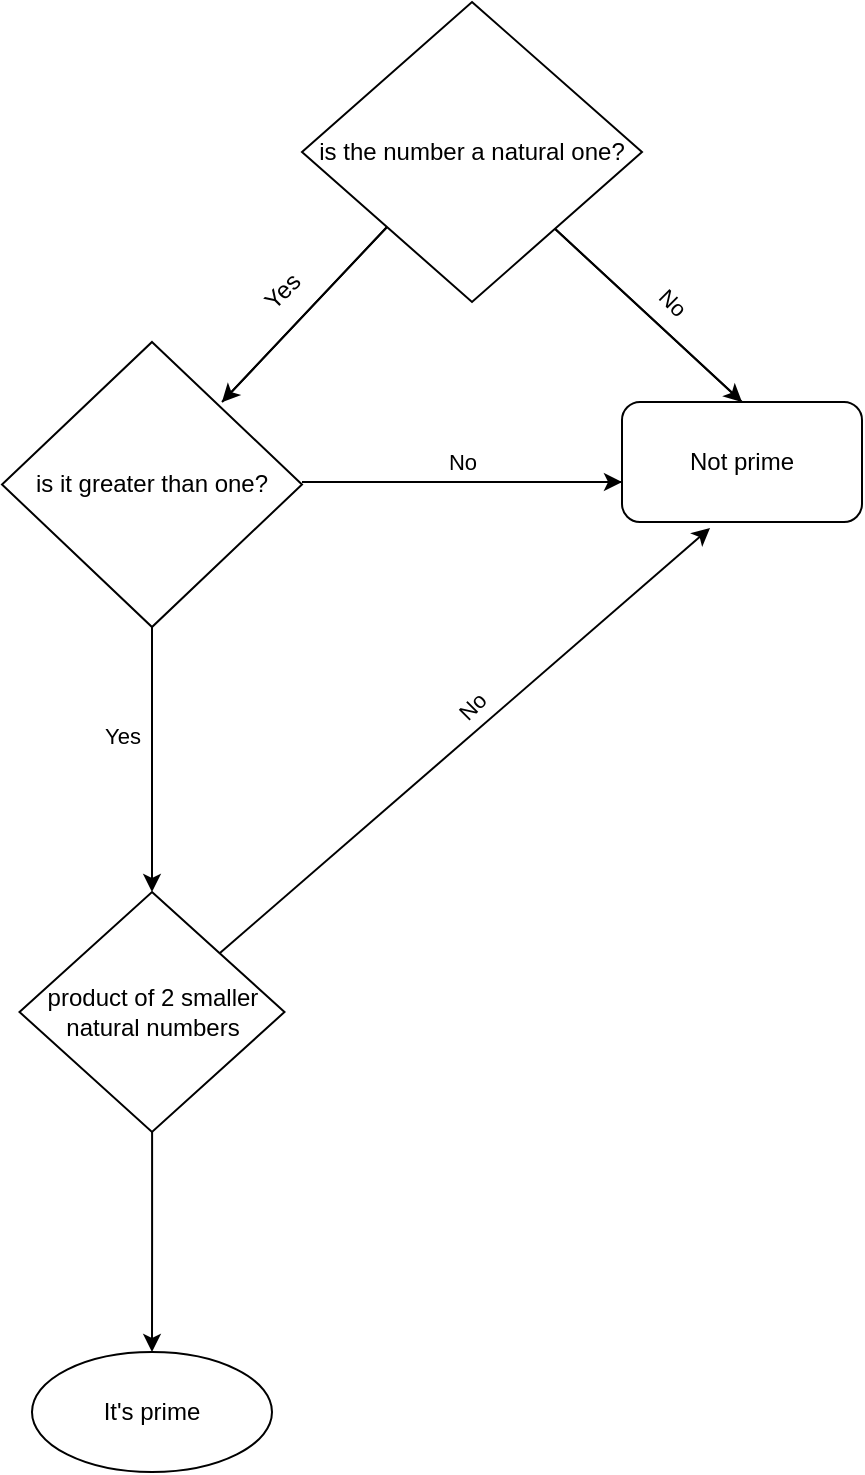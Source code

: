 <mxfile version="20.4.0" type="github"><diagram id="XPPdgJYo9q0lMawinPRk" name="Page-1"><mxGraphModel dx="1186" dy="725" grid="1" gridSize="10" guides="1" tooltips="1" connect="1" arrows="1" fold="1" page="1" pageScale="1" pageWidth="827" pageHeight="1169" math="0" shadow="0"><root><mxCell id="0"/><mxCell id="1" parent="0"/><mxCell id="4Aj5vZbFZ-yVHx2NTKZe-3" value="is the number a natural one?" style="rhombus;whiteSpace=wrap;html=1;" vertex="1" parent="1"><mxGeometry x="240" y="80" width="170" height="150" as="geometry"/></mxCell><mxCell id="4Aj5vZbFZ-yVHx2NTKZe-10" value="" style="edgeStyle=orthogonalEdgeStyle;rounded=0;orthogonalLoop=1;jettySize=auto;html=1;" edge="1" parent="1" source="4Aj5vZbFZ-yVHx2NTKZe-4" target="4Aj5vZbFZ-yVHx2NTKZe-9"><mxGeometry relative="1" as="geometry"><Array as="points"><mxPoint x="165" y="460"/><mxPoint x="165" y="460"/></Array></mxGeometry></mxCell><mxCell id="4Aj5vZbFZ-yVHx2NTKZe-23" value="Yes" style="edgeLabel;html=1;align=center;verticalAlign=middle;resizable=0;points=[];" vertex="1" connectable="0" parent="4Aj5vZbFZ-yVHx2NTKZe-10"><mxGeometry x="-0.344" y="-2" relative="1" as="geometry"><mxPoint x="-13" y="11" as="offset"/></mxGeometry></mxCell><mxCell id="4Aj5vZbFZ-yVHx2NTKZe-4" value="is it greater than one?" style="rhombus;whiteSpace=wrap;html=1;" vertex="1" parent="1"><mxGeometry x="90" y="250" width="150" height="142.5" as="geometry"/></mxCell><mxCell id="4Aj5vZbFZ-yVHx2NTKZe-5" value="" style="endArrow=none;html=1;rounded=0;entryX=0;entryY=1;entryDx=0;entryDy=0;exitX=0;exitY=1;exitDx=0;exitDy=0;" edge="1" parent="1" source="4Aj5vZbFZ-yVHx2NTKZe-3" target="4Aj5vZbFZ-yVHx2NTKZe-3"><mxGeometry width="50" height="50" relative="1" as="geometry"><mxPoint x="310" y="400" as="sourcePoint"/><mxPoint x="360" y="350" as="targetPoint"/><Array as="points"><mxPoint x="200" y="280"/></Array></mxGeometry></mxCell><mxCell id="4Aj5vZbFZ-yVHx2NTKZe-7" value="Not prime" style="rounded=1;whiteSpace=wrap;html=1;" vertex="1" parent="1"><mxGeometry x="400" y="280" width="120" height="60" as="geometry"/></mxCell><mxCell id="4Aj5vZbFZ-yVHx2NTKZe-8" value="" style="endArrow=none;html=1;rounded=0;" edge="1" parent="1" target="4Aj5vZbFZ-yVHx2NTKZe-3"><mxGeometry width="50" height="50" relative="1" as="geometry"><mxPoint x="460" y="280" as="sourcePoint"/><mxPoint x="432.5" y="200" as="targetPoint"/><Array as="points"><mxPoint x="460" y="280"/></Array></mxGeometry></mxCell><mxCell id="4Aj5vZbFZ-yVHx2NTKZe-12" value="No" style="edgeLabel;html=1;align=center;verticalAlign=middle;resizable=0;points=[];rotation=45;" vertex="1" connectable="0" parent="4Aj5vZbFZ-yVHx2NTKZe-8"><mxGeometry x="-0.224" y="-2" relative="1" as="geometry"><mxPoint y="-15" as="offset"/></mxGeometry></mxCell><mxCell id="4Aj5vZbFZ-yVHx2NTKZe-33" value="" style="edgeStyle=orthogonalEdgeStyle;rounded=0;orthogonalLoop=1;jettySize=auto;html=1;" edge="1" parent="1" source="4Aj5vZbFZ-yVHx2NTKZe-9" target="4Aj5vZbFZ-yVHx2NTKZe-32"><mxGeometry relative="1" as="geometry"/></mxCell><mxCell id="4Aj5vZbFZ-yVHx2NTKZe-9" value="product of 2 smaller natural numbers&lt;br&gt;" style="rhombus;whiteSpace=wrap;html=1;" vertex="1" parent="1"><mxGeometry x="98.75" y="525" width="132.5" height="120" as="geometry"/></mxCell><mxCell id="4Aj5vZbFZ-yVHx2NTKZe-11" value="Yes&lt;br&gt;" style="text;html=1;align=center;verticalAlign=middle;resizable=0;points=[];autosize=1;strokeColor=none;fillColor=none;rotation=-45;" vertex="1" parent="1"><mxGeometry x="210" y="210" width="40" height="30" as="geometry"/></mxCell><mxCell id="4Aj5vZbFZ-yVHx2NTKZe-21" value="" style="endArrow=none;html=1;rounded=0;" edge="1" parent="1"><mxGeometry width="50" height="50" relative="1" as="geometry"><mxPoint x="400" y="320" as="sourcePoint"/><mxPoint x="400" y="320" as="targetPoint"/><Array as="points"><mxPoint x="240" y="320"/></Array></mxGeometry></mxCell><mxCell id="4Aj5vZbFZ-yVHx2NTKZe-22" value="No" style="edgeLabel;html=1;align=center;verticalAlign=middle;resizable=0;points=[];" vertex="1" connectable="0" parent="4Aj5vZbFZ-yVHx2NTKZe-21"><mxGeometry x="0.412" y="-3" relative="1" as="geometry"><mxPoint x="14" y="-13" as="offset"/></mxGeometry></mxCell><mxCell id="4Aj5vZbFZ-yVHx2NTKZe-24" value="" style="endArrow=classic;html=1;rounded=0;" edge="1" parent="1"><mxGeometry width="50" height="50" relative="1" as="geometry"><mxPoint x="240" y="320" as="sourcePoint"/><mxPoint x="400" y="320" as="targetPoint"/><Array as="points"><mxPoint x="320" y="320"/></Array></mxGeometry></mxCell><mxCell id="4Aj5vZbFZ-yVHx2NTKZe-26" value="" style="endArrow=classic;html=1;rounded=0;entryX=0.5;entryY=0;entryDx=0;entryDy=0;" edge="1" parent="1" source="4Aj5vZbFZ-yVHx2NTKZe-3" target="4Aj5vZbFZ-yVHx2NTKZe-7"><mxGeometry width="50" height="50" relative="1" as="geometry"><mxPoint x="290" y="430" as="sourcePoint"/><mxPoint x="340" y="380" as="targetPoint"/></mxGeometry></mxCell><mxCell id="4Aj5vZbFZ-yVHx2NTKZe-27" value="" style="endArrow=classic;html=1;rounded=0;exitX=0;exitY=1;exitDx=0;exitDy=0;entryX=0.733;entryY=0.211;entryDx=0;entryDy=0;entryPerimeter=0;" edge="1" parent="1" source="4Aj5vZbFZ-yVHx2NTKZe-3" target="4Aj5vZbFZ-yVHx2NTKZe-4"><mxGeometry width="50" height="50" relative="1" as="geometry"><mxPoint x="290" y="430" as="sourcePoint"/><mxPoint x="340" y="380" as="targetPoint"/></mxGeometry></mxCell><mxCell id="4Aj5vZbFZ-yVHx2NTKZe-30" value="" style="endArrow=classic;html=1;rounded=0;entryX=0.367;entryY=1.05;entryDx=0;entryDy=0;entryPerimeter=0;" edge="1" parent="1" source="4Aj5vZbFZ-yVHx2NTKZe-9" target="4Aj5vZbFZ-yVHx2NTKZe-7"><mxGeometry width="50" height="50" relative="1" as="geometry"><mxPoint x="290" y="430" as="sourcePoint"/><mxPoint x="340" y="380" as="targetPoint"/></mxGeometry></mxCell><mxCell id="4Aj5vZbFZ-yVHx2NTKZe-31" value="No&lt;br&gt;" style="edgeLabel;html=1;align=center;verticalAlign=middle;resizable=0;points=[];rotation=-45;" vertex="1" connectable="0" parent="4Aj5vZbFZ-yVHx2NTKZe-30"><mxGeometry x="0.175" y="-2" relative="1" as="geometry"><mxPoint x="-19" as="offset"/></mxGeometry></mxCell><mxCell id="4Aj5vZbFZ-yVHx2NTKZe-32" value="It's prime" style="ellipse;whiteSpace=wrap;html=1;" vertex="1" parent="1"><mxGeometry x="105" y="755" width="120" height="60" as="geometry"/></mxCell></root></mxGraphModel></diagram></mxfile>